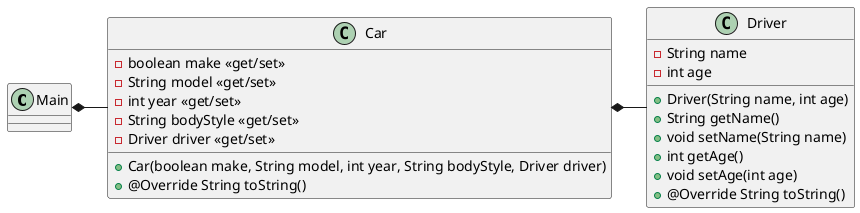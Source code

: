 @startuml
'https://plantuml.com/object-diagram

class Main {

}

class Car {
    -boolean make «get/set»
    -String model «get/set»
    -int year «get/set»
    -String bodyStyle «get/set»
    -Driver driver «get/set»

    +Car(boolean make, String model, int year, String bodyStyle, Driver driver)
    +@Override String toString()
}
class Driver {
    -String name
    -int age

    +Driver(String name, int age)
    +String getName()
    +void setName(String name)
    +int getAge()
    +void setAge(int age)
    +@Override String toString()
}

Main *- Car
Car *- Driver

@enduml
